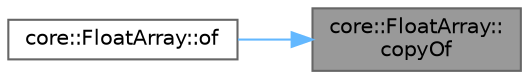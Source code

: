digraph "core::FloatArray::copyOf"
{
 // INTERACTIVE_SVG=YES
 // LATEX_PDF_SIZE
  bgcolor="transparent";
  edge [fontname=Helvetica,fontsize=10,labelfontname=Helvetica,labelfontsize=10];
  node [fontname=Helvetica,fontsize=10,shape=box,height=0.2,width=0.4];
  rankdir="RL";
  Node1 [id="Node000001",label="core::FloatArray::\lcopyOf",height=0.2,width=0.4,color="gray40", fillcolor="grey60", style="filled", fontcolor="black",tooltip="Obtain newly created FloatArray instance with primitive float array, such as int8_t[],..."];
  Node1 -> Node2 [id="edge1_Node000001_Node000002",dir="back",color="steelblue1",style="solid",tooltip=" "];
  Node2 [id="Node000002",label="core::FloatArray::of",height=0.2,width=0.4,color="grey40", fillcolor="white", style="filled",URL="$d7/d06/a00131.html#a5d551b363e8f2a98f6ffe6de48fd49d5",tooltip="Obtain newly created FloatArray instance with given floats values or code points."];
}
